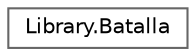 digraph "Graphical Class Hierarchy"
{
 // INTERACTIVE_SVG=YES
 // LATEX_PDF_SIZE
  bgcolor="transparent";
  edge [fontname=Helvetica,fontsize=10,labelfontname=Helvetica,labelfontsize=10];
  node [fontname=Helvetica,fontsize=10,shape=box,height=0.2,width=0.4];
  rankdir="LR";
  Node0 [id="Node000000",label="Library.Batalla",height=0.2,width=0.4,color="grey40", fillcolor="white", style="filled",URL="$classLibrary_1_1Batalla.html",tooltip="Esta es la clase estática Batalla. Se encarga de crear instancias de batalla, y gestionar los turnos ..."];
}
